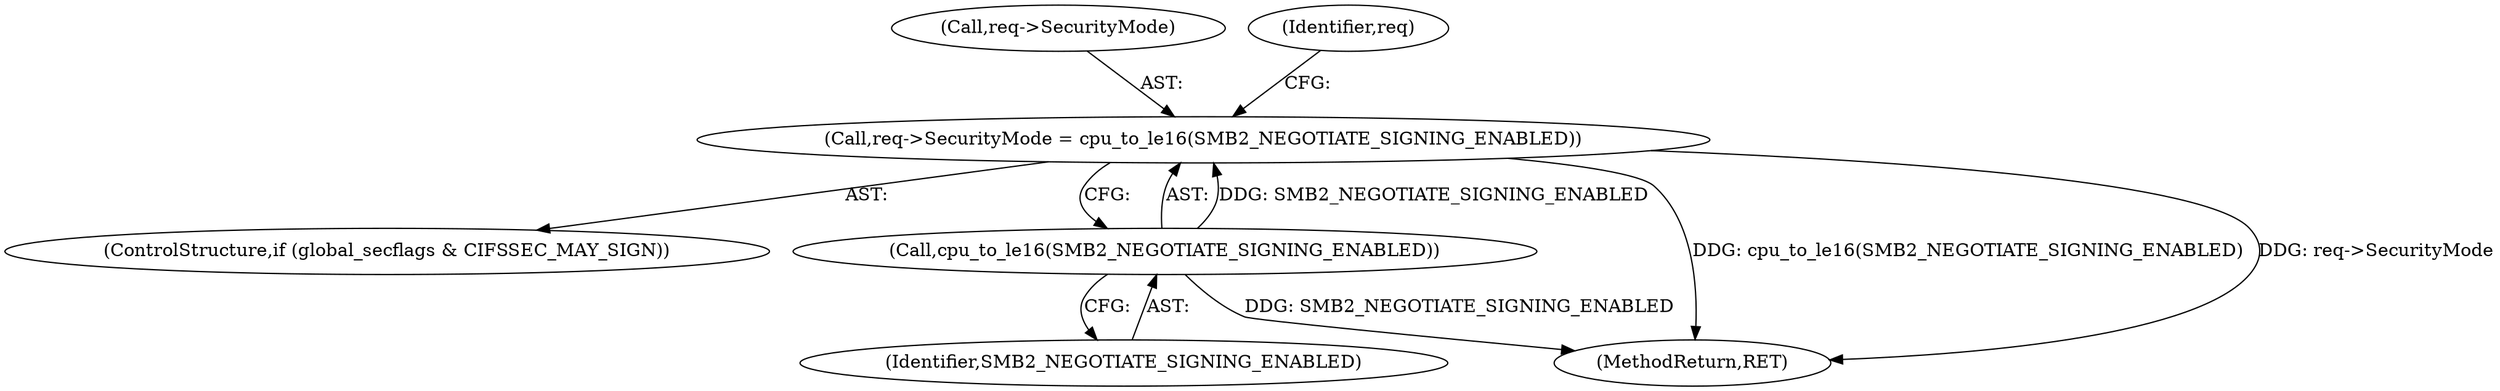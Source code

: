 digraph "0_linux_b57a55e2200ede754e4dc9cce4ba9402544b9365@pointer" {
"1000320" [label="(Call,req->SecurityMode = cpu_to_le16(SMB2_NEGOTIATE_SIGNING_ENABLED))"];
"1000324" [label="(Call,cpu_to_le16(SMB2_NEGOTIATE_SIGNING_ENABLED))"];
"1000325" [label="(Identifier,SMB2_NEGOTIATE_SIGNING_ENABLED)"];
"1000324" [label="(Call,cpu_to_le16(SMB2_NEGOTIATE_SIGNING_ENABLED))"];
"1000320" [label="(Call,req->SecurityMode = cpu_to_le16(SMB2_NEGOTIATE_SIGNING_ENABLED))"];
"1000321" [label="(Call,req->SecurityMode)"];
"1000316" [label="(ControlStructure,if (global_secflags & CIFSSEC_MAY_SIGN))"];
"1000831" [label="(MethodReturn,RET)"];
"1000334" [label="(Identifier,req)"];
"1000320" -> "1000316"  [label="AST: "];
"1000320" -> "1000324"  [label="CFG: "];
"1000321" -> "1000320"  [label="AST: "];
"1000324" -> "1000320"  [label="AST: "];
"1000334" -> "1000320"  [label="CFG: "];
"1000320" -> "1000831"  [label="DDG: cpu_to_le16(SMB2_NEGOTIATE_SIGNING_ENABLED)"];
"1000320" -> "1000831"  [label="DDG: req->SecurityMode"];
"1000324" -> "1000320"  [label="DDG: SMB2_NEGOTIATE_SIGNING_ENABLED"];
"1000324" -> "1000325"  [label="CFG: "];
"1000325" -> "1000324"  [label="AST: "];
"1000324" -> "1000831"  [label="DDG: SMB2_NEGOTIATE_SIGNING_ENABLED"];
}
